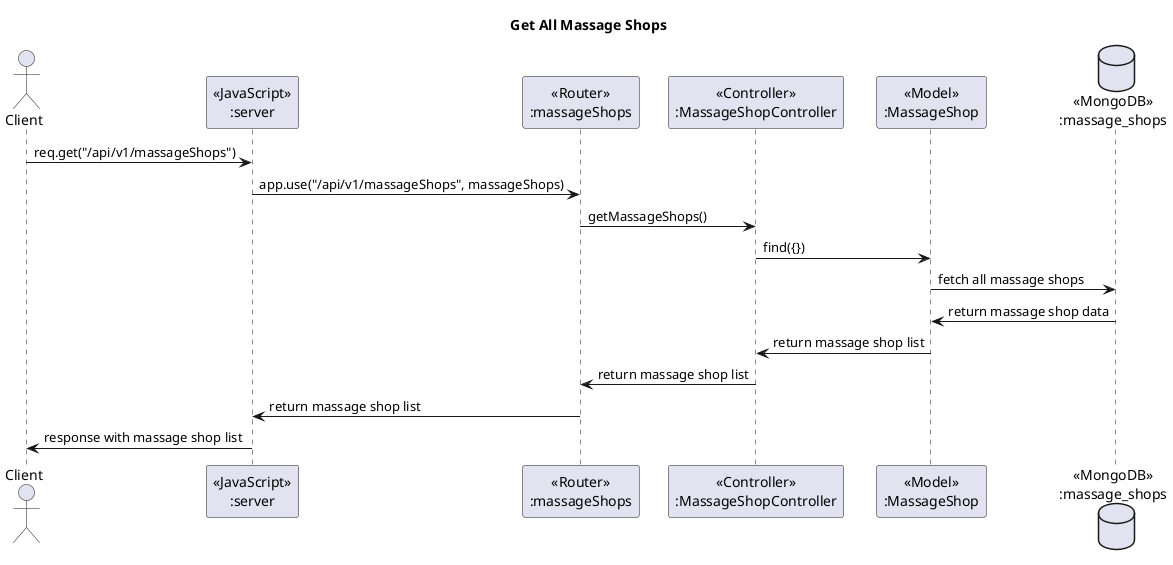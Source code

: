 @startuml
title Get All Massage Shops

actor Client
participant "«JavaScript»\n:server" as Server
participant "«Router»\n:massageShops" as Router
participant "«Controller»\n:MassageShopController" as Controller
participant "«Model»\n:MassageShop" as Model
database "«MongoDB»\n:massage_shops" as Database

Client -> Server: req.get("/api/v1/massageShops")
Server -> Router: app.use("/api/v1/massageShops", massageShops)
Router -> Controller: getMassageShops()
Controller -> Model: find({})
Model -> Database: fetch all massage shops
Database -> Model: return massage shop data
Model -> Controller: return massage shop list
Controller -> Router: return massage shop list
Router -> Server: return massage shop list
Server -> Client: response with massage shop list

@enduml
